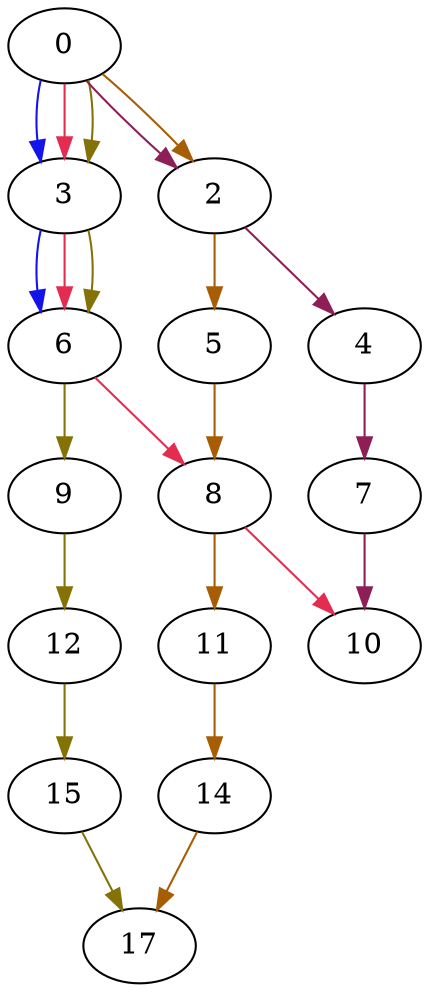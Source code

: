 digraph G {
0 -> 3 -> 6 [fillcolor = "#1413e9", color = "#1413e9"]
0 -> 3 -> 6 -> 8 -> 10 [fillcolor = "#e22d51", color = "#e22d51"]
0 -> 2 -> 4 -> 7 -> 10 [fillcolor = "#8e1f56", color = "#8e1f56"]
0 -> 3 -> 6 -> 9 -> 12 -> 15 -> 17 [fillcolor = "#85727", color = "#85727"]
0 -> 2 -> 5 -> 8 -> 11 -> 14 -> 17 [fillcolor = "#a75d4", color = "#a75d4"]
}